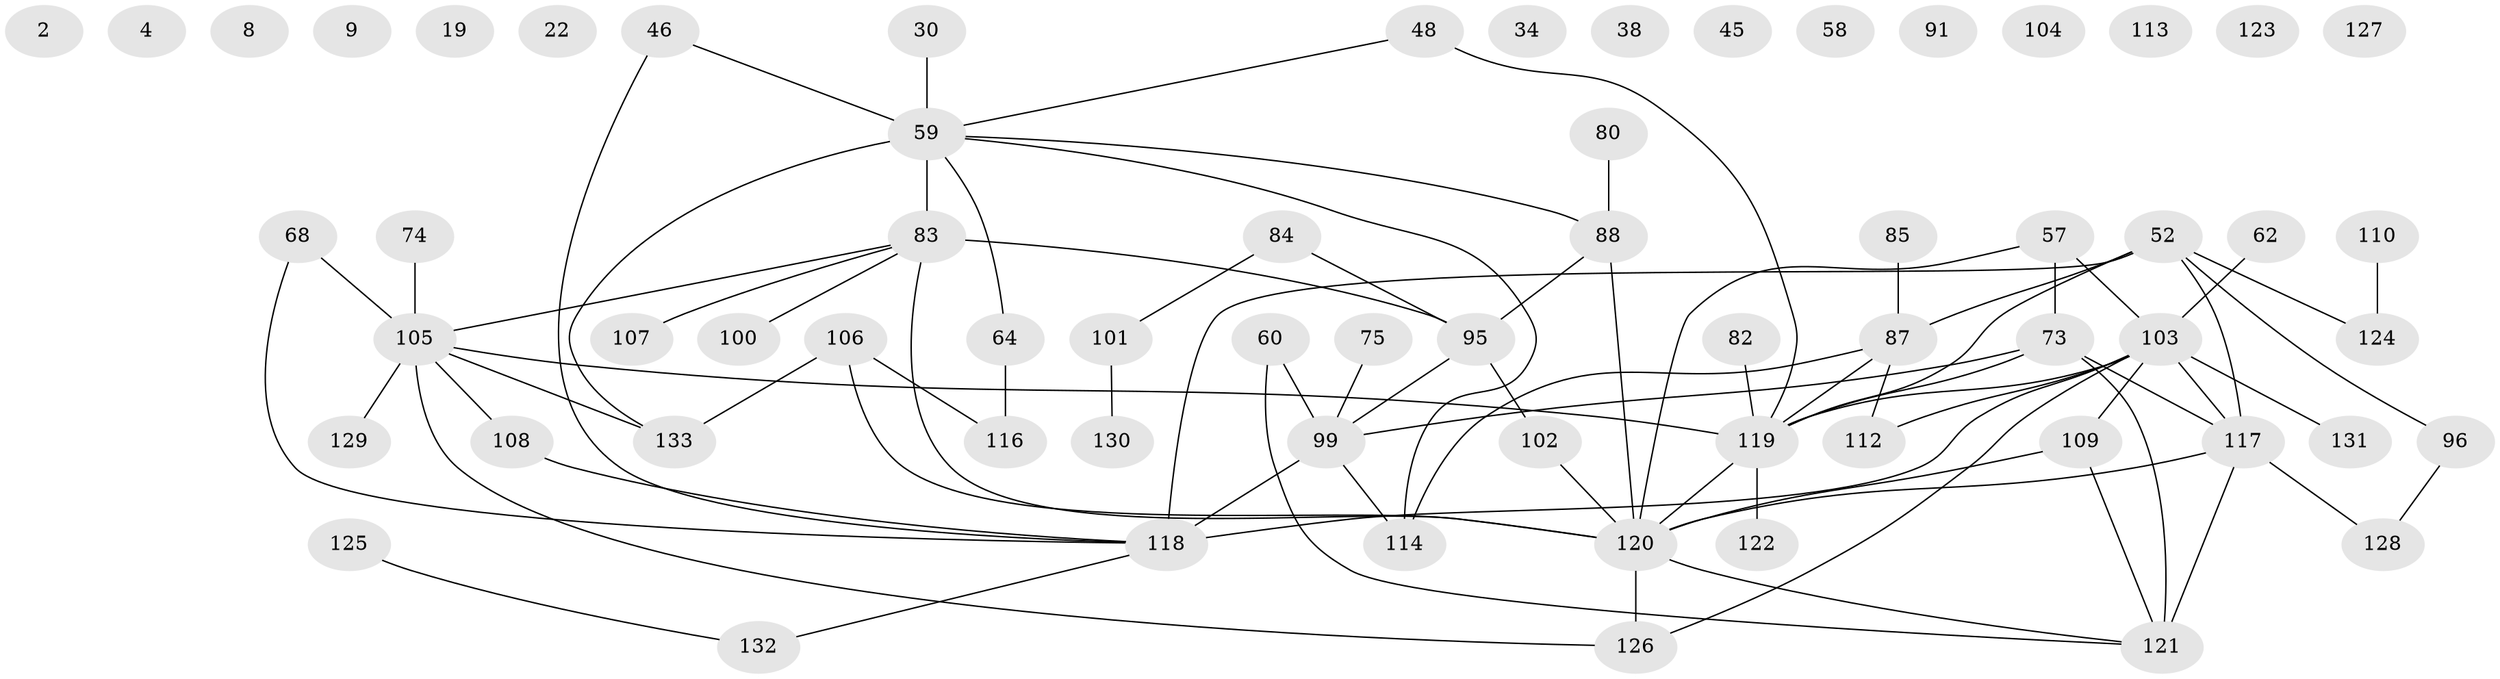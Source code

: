 // original degree distribution, {1: 0.21052631578947367, 0: 0.10526315789473684, 2: 0.21804511278195488, 3: 0.21804511278195488, 4: 0.12781954887218044, 6: 0.03007518796992481, 5: 0.06766917293233082, 7: 0.015037593984962405, 8: 0.007518796992481203}
// Generated by graph-tools (version 1.1) at 2025/40/03/09/25 04:40:29]
// undirected, 66 vertices, 81 edges
graph export_dot {
graph [start="1"]
  node [color=gray90,style=filled];
  2;
  4;
  8;
  9;
  19;
  22;
  30;
  34;
  38;
  45;
  46;
  48;
  52 [super="+43"];
  57;
  58;
  59 [super="+25"];
  60 [super="+18+53"];
  62;
  64 [super="+33"];
  68;
  73 [super="+44+41"];
  74;
  75;
  80 [super="+10"];
  82;
  83 [super="+47"];
  84;
  85;
  87 [super="+40"];
  88 [super="+56"];
  91;
  95;
  96;
  99;
  100 [super="+1"];
  101;
  102;
  103 [super="+98+66+97"];
  104;
  105 [super="+69+67"];
  106 [super="+93"];
  107;
  108;
  109;
  110;
  112;
  113;
  114;
  116;
  117 [super="+27"];
  118 [super="+29+115"];
  119 [super="+71+28+111"];
  120 [super="+92+81+86+90"];
  121;
  122;
  123 [super="+7"];
  124;
  125;
  126 [super="+70+94+49+54"];
  127;
  128;
  129 [super="+5"];
  130;
  131;
  132;
  133;
  30 -- 59;
  46 -- 59;
  46 -- 118;
  48 -- 119;
  48 -- 59;
  52 -- 87;
  52 -- 117 [weight=2];
  52 -- 96;
  52 -- 124;
  52 -- 119;
  52 -- 118;
  57 -- 103;
  57 -- 73 [weight=2];
  57 -- 120;
  59 -- 88;
  59 -- 133 [weight=2];
  59 -- 64;
  59 -- 114;
  59 -- 83 [weight=2];
  60 -- 99;
  60 -- 121;
  62 -- 103;
  64 -- 116 [weight=2];
  68 -- 105;
  68 -- 118;
  73 -- 99 [weight=2];
  73 -- 121 [weight=3];
  73 -- 117;
  73 -- 119 [weight=3];
  74 -- 105;
  75 -- 99;
  80 -- 88;
  82 -- 119;
  83 -- 95;
  83 -- 100;
  83 -- 107;
  83 -- 105;
  83 -- 120 [weight=2];
  84 -- 95;
  84 -- 101;
  85 -- 87;
  87 -- 119 [weight=2];
  87 -- 112;
  87 -- 114;
  88 -- 95 [weight=2];
  88 -- 120;
  95 -- 99;
  95 -- 102;
  96 -- 128;
  99 -- 114;
  99 -- 118 [weight=2];
  101 -- 130;
  102 -- 120;
  103 -- 131;
  103 -- 117;
  103 -- 109;
  103 -- 118 [weight=3];
  103 -- 112;
  103 -- 119;
  103 -- 126;
  105 -- 133;
  105 -- 129;
  105 -- 119 [weight=2];
  105 -- 108;
  105 -- 126;
  106 -- 116;
  106 -- 133 [weight=2];
  106 -- 120;
  108 -- 118;
  109 -- 121;
  109 -- 120;
  110 -- 124;
  117 -- 128;
  117 -- 121;
  117 -- 120;
  118 -- 132;
  119 -- 122;
  119 -- 120;
  120 -- 121;
  120 -- 126;
  125 -- 132;
}
